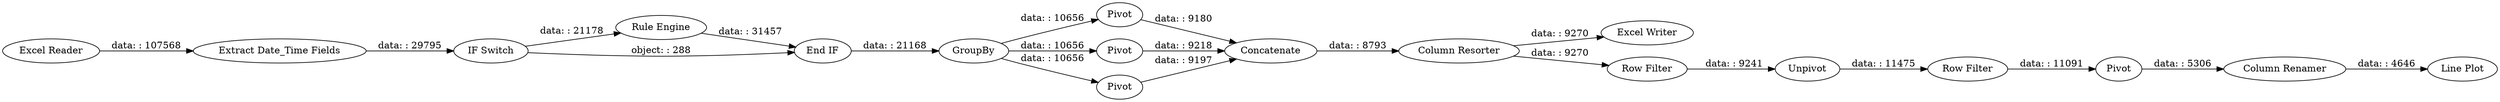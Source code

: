 digraph {
	"8519280161447809393_5" [label=Pivot]
	"-3898638965963031195_18" [label=Unpivot]
	"-3898638965963031195_26" [label=Pivot]
	"8519280161447809393_1" [label="Excel Reader"]
	"8519280161447809393_3" [label=GroupBy]
	"8519280161447809393_9" [label="Excel Writer"]
	"8519280161447809393_20" [label="Line Plot"]
	"8519280161447809393_11" [label="IF Switch"]
	"8519280161447809393_7" [label="Rule Engine"]
	"8519280161447809393_12" [label="End IF"]
	"8519280161447809393_4" [label=Pivot]
	"8519280161447809393_15" [label="Column Resorter"]
	"8519280161447809393_6" [label=Pivot]
	"-3898638965963031195_21" [label="Row Filter"]
	"-3898638965963031195_27" [label="Column Renamer"]
	"8519280161447809393_2" [label="Extract Date_Time Fields"]
	"8519280161447809393_8" [label=Concatenate]
	"-3898638965963031195_16" [label="Row Filter"]
	"8519280161447809393_3" -> "8519280161447809393_4" [label="data: : 10656"]
	"8519280161447809393_12" -> "8519280161447809393_3" [label="data: : 21168"]
	"8519280161447809393_15" -> "-3898638965963031195_16" [label="data: : 9270"]
	"-3898638965963031195_26" -> "-3898638965963031195_27" [label="data: : 5306"]
	"-3898638965963031195_21" -> "-3898638965963031195_26" [label="data: : 11091"]
	"8519280161447809393_1" -> "8519280161447809393_2" [label="data: : 107568"]
	"8519280161447809393_8" -> "8519280161447809393_15" [label="data: : 8793"]
	"-3898638965963031195_18" -> "-3898638965963031195_21" [label="data: : 11475"]
	"8519280161447809393_6" -> "8519280161447809393_8" [label="data: : 9197"]
	"8519280161447809393_4" -> "8519280161447809393_8" [label="data: : 9218"]
	"8519280161447809393_7" -> "8519280161447809393_12" [label="data: : 31457"]
	"8519280161447809393_2" -> "8519280161447809393_11" [label="data: : 29795"]
	"8519280161447809393_3" -> "8519280161447809393_5" [label="data: : 10656"]
	"-3898638965963031195_16" -> "-3898638965963031195_18" [label="data: : 9241"]
	"8519280161447809393_5" -> "8519280161447809393_8" [label="data: : 9180"]
	"8519280161447809393_3" -> "8519280161447809393_6" [label="data: : 10656"]
	"-3898638965963031195_27" -> "8519280161447809393_20" [label="data: : 4646"]
	"8519280161447809393_15" -> "8519280161447809393_9" [label="data: : 9270"]
	"8519280161447809393_11" -> "8519280161447809393_7" [label="data: : 21178"]
	"8519280161447809393_11" -> "8519280161447809393_12" [label="object: : 288"]
	rankdir=LR
}
